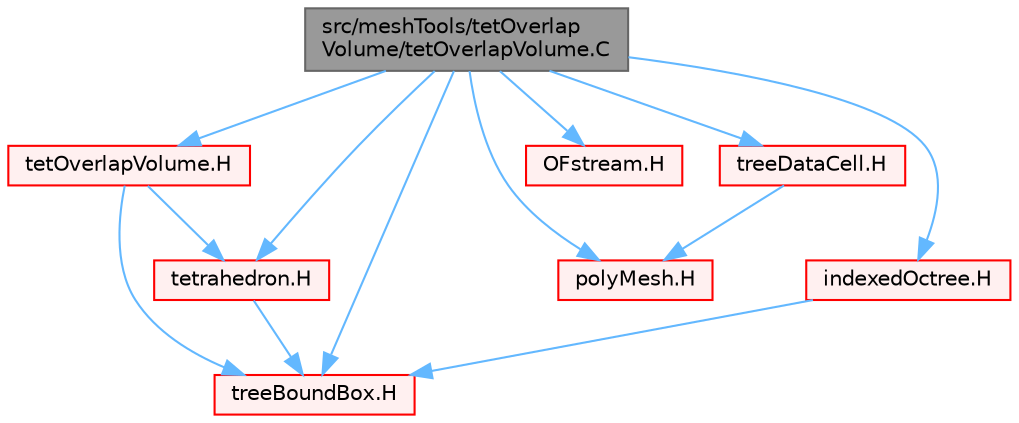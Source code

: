 digraph "src/meshTools/tetOverlapVolume/tetOverlapVolume.C"
{
 // LATEX_PDF_SIZE
  bgcolor="transparent";
  edge [fontname=Helvetica,fontsize=10,labelfontname=Helvetica,labelfontsize=10];
  node [fontname=Helvetica,fontsize=10,shape=box,height=0.2,width=0.4];
  Node1 [id="Node000001",label="src/meshTools/tetOverlap\lVolume/tetOverlapVolume.C",height=0.2,width=0.4,color="gray40", fillcolor="grey60", style="filled", fontcolor="black",tooltip=" "];
  Node1 -> Node2 [id="edge1_Node000001_Node000002",color="steelblue1",style="solid",tooltip=" "];
  Node2 [id="Node000002",label="tetOverlapVolume.H",height=0.2,width=0.4,color="red", fillcolor="#FFF0F0", style="filled",URL="$tetOverlapVolume_8H.html",tooltip=" "];
  Node2 -> Node102 [id="edge2_Node000002_Node000102",color="steelblue1",style="solid",tooltip=" "];
  Node102 [id="Node000102",label="treeBoundBox.H",height=0.2,width=0.4,color="red", fillcolor="#FFF0F0", style="filled",URL="$treeBoundBox_8H.html",tooltip=" "];
  Node2 -> Node223 [id="edge3_Node000002_Node000223",color="steelblue1",style="solid",tooltip=" "];
  Node223 [id="Node000223",label="tetrahedron.H",height=0.2,width=0.4,color="red", fillcolor="#FFF0F0", style="filled",URL="$tetrahedron_8H.html",tooltip=" "];
  Node223 -> Node102 [id="edge4_Node000223_Node000102",color="steelblue1",style="solid",tooltip=" "];
  Node1 -> Node223 [id="edge5_Node000001_Node000223",color="steelblue1",style="solid",tooltip=" "];
  Node1 -> Node236 [id="edge6_Node000001_Node000236",color="steelblue1",style="solid",tooltip=" "];
  Node236 [id="Node000236",label="polyMesh.H",height=0.2,width=0.4,color="red", fillcolor="#FFF0F0", style="filled",URL="$polyMesh_8H.html",tooltip=" "];
  Node1 -> Node299 [id="edge7_Node000001_Node000299",color="steelblue1",style="solid",tooltip=" "];
  Node299 [id="Node000299",label="OFstream.H",height=0.2,width=0.4,color="red", fillcolor="#FFF0F0", style="filled",URL="$OFstream_8H.html",tooltip=" "];
  Node1 -> Node102 [id="edge8_Node000001_Node000102",color="steelblue1",style="solid",tooltip=" "];
  Node1 -> Node302 [id="edge9_Node000001_Node000302",color="steelblue1",style="solid",tooltip=" "];
  Node302 [id="Node000302",label="indexedOctree.H",height=0.2,width=0.4,color="red", fillcolor="#FFF0F0", style="filled",URL="$indexedOctree_8H.html",tooltip=" "];
  Node302 -> Node102 [id="edge10_Node000302_Node000102",color="steelblue1",style="solid",tooltip=" "];
  Node1 -> Node306 [id="edge11_Node000001_Node000306",color="steelblue1",style="solid",tooltip=" "];
  Node306 [id="Node000306",label="treeDataCell.H",height=0.2,width=0.4,color="red", fillcolor="#FFF0F0", style="filled",URL="$treeDataCell_8H.html",tooltip=" "];
  Node306 -> Node236 [id="edge12_Node000306_Node000236",color="steelblue1",style="solid",tooltip=" "];
}
